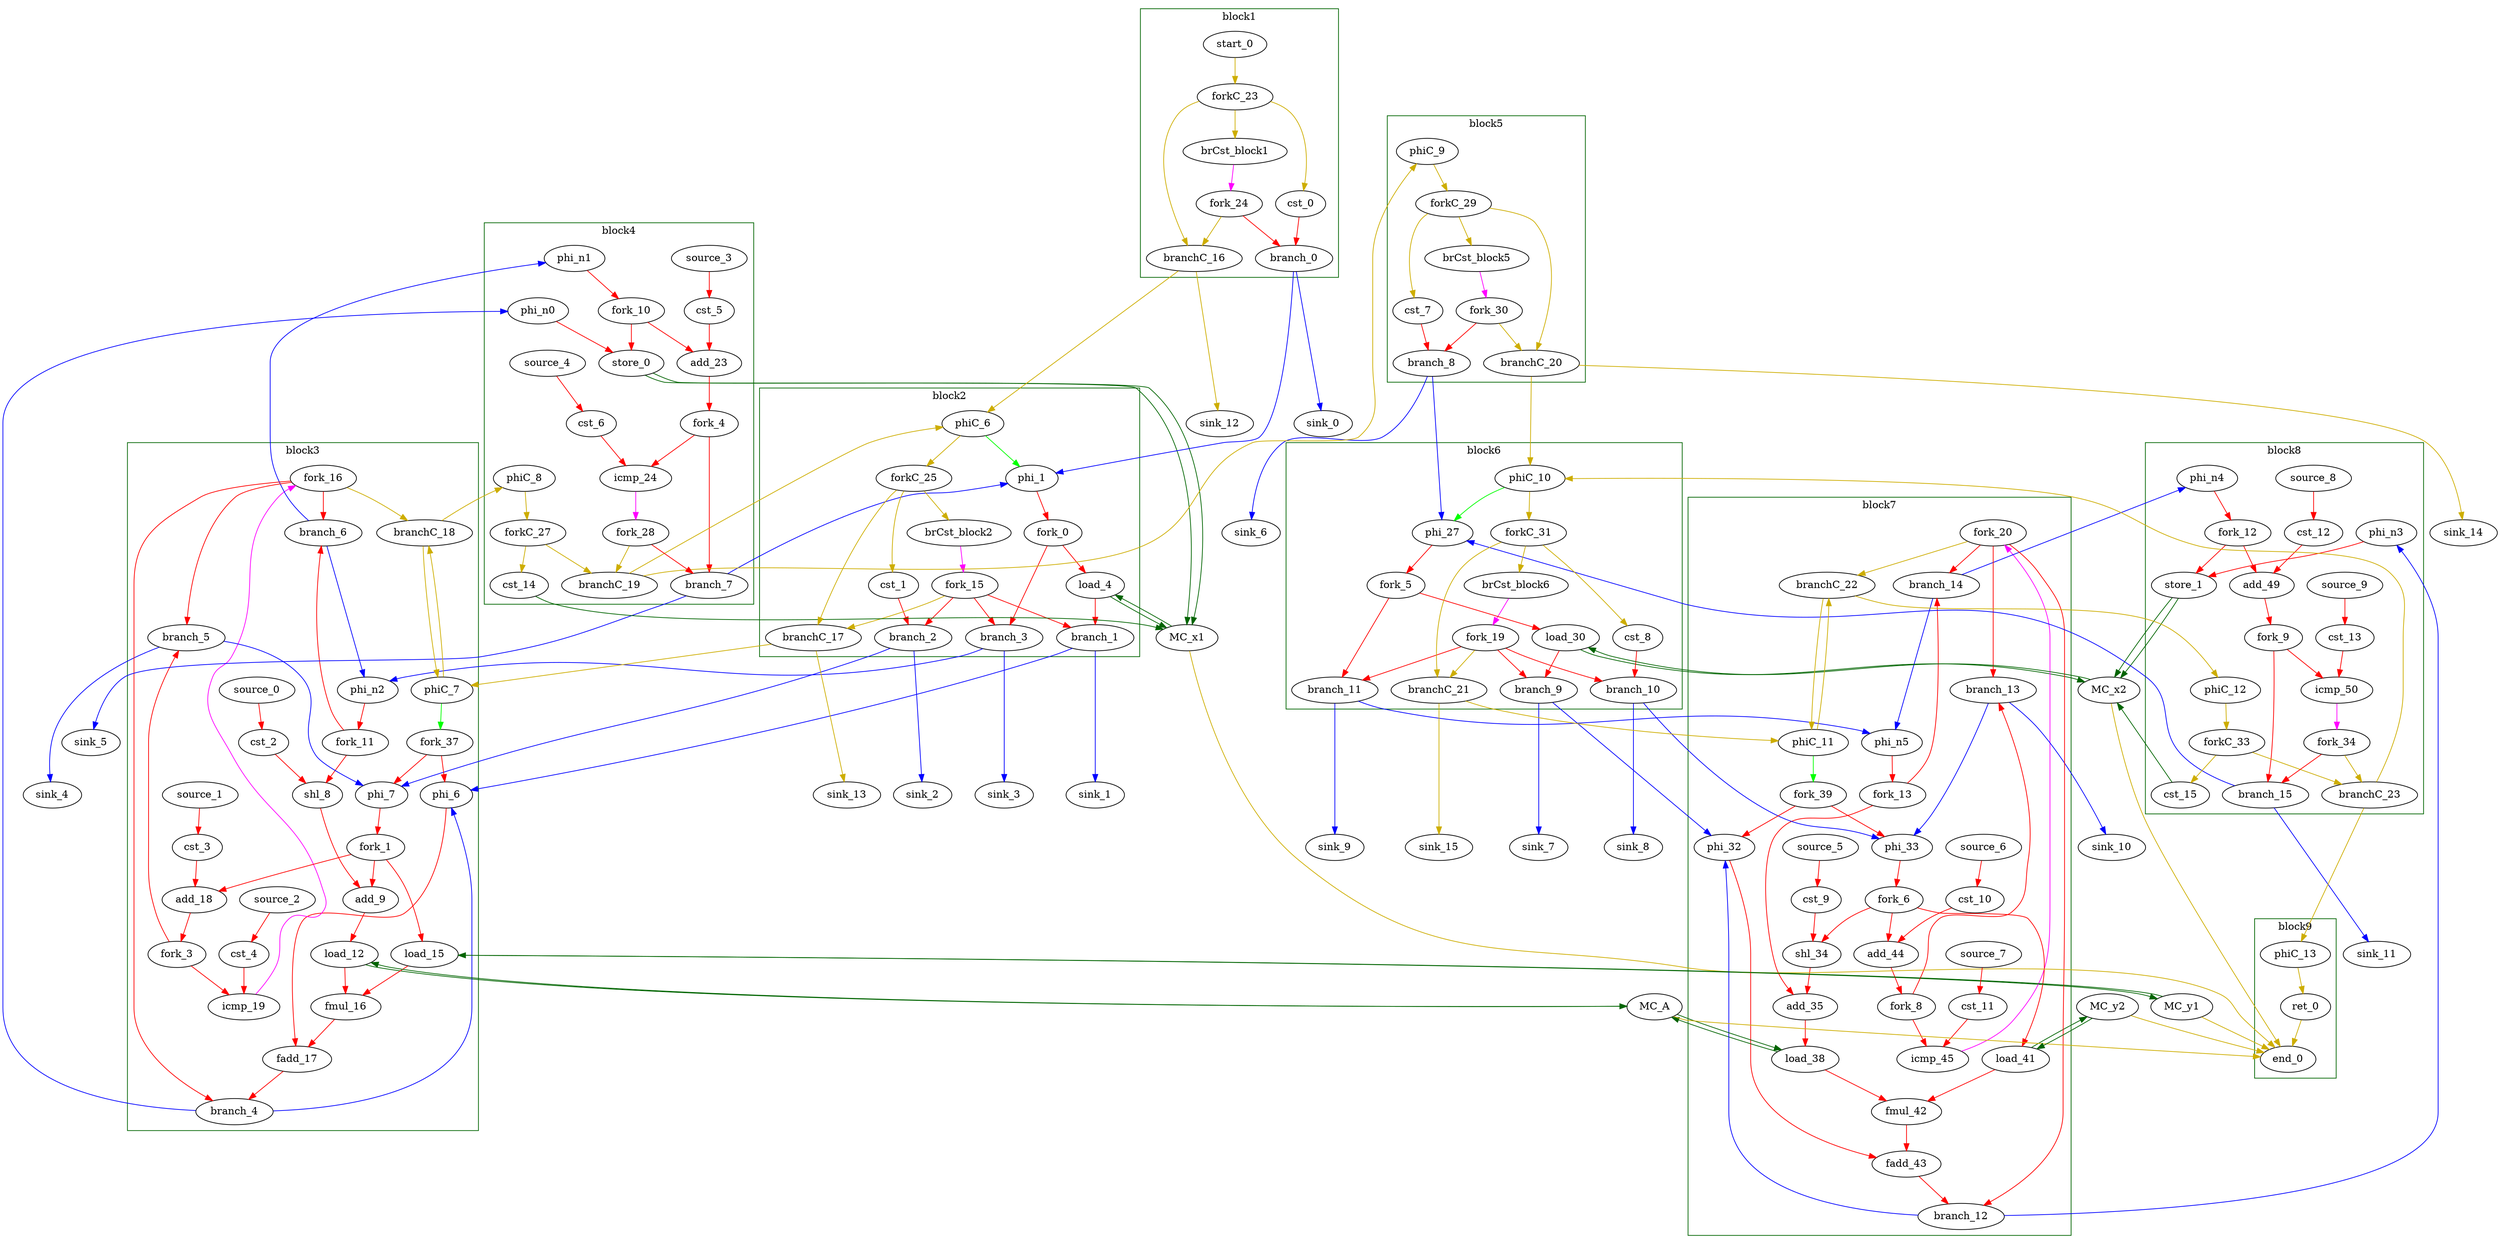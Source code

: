 Digraph G {
	splines=spline;
//DHLS version: 0.1.1" [shape = "none" pos = "20,20!"]
		"brCst_block1" [type = "Constant", bbID= 1, in = "in1:1", out = "out1:1", value = "0x1"];
		"cst_0" [type = "Constant", bbID= 1, in = "in1:1", out = "out1:1", value = "0x00000000"];
		"phi_1" [type = "Mux", bbID= 2, in = "in1?:1 in2:6 in3:6 ", out = "out1:6", delay=1.397];
		"load_4" [type = "Operator", bbID= 2, op = "mc_load_op", bbID= 2, portId= 0, in = "in1:32 in2:6 ", out = "out1:32 out2:6 ", delay=1.412, latency=2, II=1];
		"brCst_block2" [type = "Constant", bbID= 2, in = "in1:1", out = "out1:1", value = "0x1"];
		"phi_6" [type = "Mux", bbID= 3, in = "in1?:1 in2:32 in3:32 ", out = "out1:32", delay=1.397];
		"cst_1" [type = "Constant", bbID= 2, in = "in1:1", out = "out1:1", value = "0x00000000"];
		"phi_7" [type = "Mux", bbID= 3, in = "in1?:1 in2:6 in3:6 ", out = "out1:6", delay=1.397];
		"cst_2" [type = "Constant", bbID= 3, in = "in1:3", out = "out1:3", value = "0x00000005"];
		"shl_8" [type = "Operator", bbID= 3, op = "shl_op", in = "in1:11 in2:11 ", out = "out1:11 ", delay=0.000, latency=0, II=1];
		"add_9" [type = "Operator", bbID= 3, op = "add_op", in = "in1:12 in2:12 ", out = "out1:12 ", delay=2.287, latency=0, II=1];
		"load_12" [type = "Operator", bbID= 3, op = "mc_load_op", bbID= 3, portId= 0, in = "in1:32 in2:12 ", out = "out1:32 out2:12 ", delay=1.412, latency=2, II=1];
		"load_15" [type = "Operator", bbID= 3, op = "mc_load_op", bbID= 3, portId= 0, in = "in1:32 in2:6 ", out = "out1:32 out2:6 ", delay=1.412, latency=2, II=1];
		"fmul_16" [type = "Operator", bbID= 3, op = "fmul_op", in = "in1:32 in2:32 ", out = "out1:32 ", delay=0.000, latency=6, II=1];
		"fadd_17" [type = "Operator", bbID= 3, op = "fadd_op", in = "in1:32 in2:32 ", out = "out1:32 ", delay=0.000, latency=10, II=1];
		"cst_3" [type = "Constant", bbID= 3, in = "in1:1", out = "out1:1", value = "0x00000001"];
		"add_18" [type = "Operator", bbID= 3, op = "add_op", in = "in1:6 in2:6 ", out = "out1:6 ", delay=2.287, latency=0, II=1];
		"cst_4" [type = "Constant", bbID= 3, in = "in1:6", out = "out1:6", value = "0x00000020"];
		"icmp_19" [type = "Operator", bbID= 3, op = "icmp_ult_op", in = "in1:6 in2:6 ", out = "out1:1 ", delay=1.907, latency=0, II=1];
		"store_0" [type = "Operator", bbID= 4, op = "mc_store_op", bbID= 4, portId= 0, in = "in1:32 in2:6 ", out = "out1:32 out2:6 ", delay=0.672, latency=0, II=1];
		"cst_5" [type = "Constant", bbID= 4, in = "in1:1", out = "out1:1", value = "0x00000001"];
		"add_23" [type = "Operator", bbID= 4, op = "add_op", in = "in1:6 in2:6 ", out = "out1:6 ", delay=2.287, latency=0, II=1];
		"cst_6" [type = "Constant", bbID= 4, in = "in1:6", out = "out1:6", value = "0x00000020"];
		"icmp_24" [type = "Operator", bbID= 4, op = "icmp_ult_op", in = "in1:6 in2:6 ", out = "out1:1 ", delay=1.907, latency=0, II=1];
		"brCst_block5" [type = "Constant", bbID= 5, in = "in1:1", out = "out1:1", value = "0x1"];
		"cst_7" [type = "Constant", bbID= 5, in = "in1:1", out = "out1:1", value = "0x00000000"];
		"phi_27" [type = "Mux", bbID= 6, in = "in1?:1 in2:6 in3:6 ", out = "out1:6", delay=1.397];
		"load_30" [type = "Operator", bbID= 6, op = "mc_load_op", bbID= 6, portId= 0, in = "in1:32 in2:6 ", out = "out1:32 out2:6 ", delay=1.412, latency=2, II=1];
		"brCst_block6" [type = "Constant", bbID= 6, in = "in1:1", out = "out1:1", value = "0x1"];
		"phi_32" [type = "Mux", bbID= 7, in = "in1?:1 in2:32 in3:32 ", out = "out1:32", delay=1.397];
		"cst_8" [type = "Constant", bbID= 6, in = "in1:1", out = "out1:1", value = "0x00000000"];
		"phi_33" [type = "Mux", bbID= 7, in = "in1?:1 in2:6 in3:6 ", out = "out1:6", delay=1.397];
		"cst_9" [type = "Constant", bbID= 7, in = "in1:3", out = "out1:3", value = "0x00000005"];
		"shl_34" [type = "Operator", bbID= 7, op = "shl_op", in = "in1:11 in2:11 ", out = "out1:11 ", delay=0.000, latency=0, II=1];
		"add_35" [type = "Operator", bbID= 7, op = "add_op", in = "in1:12 in2:12 ", out = "out1:12 ", delay=2.287, latency=0, II=1];
		"load_38" [type = "Operator", bbID= 7, op = "mc_load_op", bbID= 7, portId= 1, in = "in1:32 in2:12 ", out = "out1:32 out2:12 ", delay=1.412, latency=2, II=1];
		"load_41" [type = "Operator", bbID= 7, op = "mc_load_op", bbID= 7, portId= 0, in = "in1:32 in2:6 ", out = "out1:32 out2:6 ", delay=1.412, latency=2, II=1];
		"fmul_42" [type = "Operator", bbID= 7, op = "fmul_op", in = "in1:32 in2:32 ", out = "out1:32 ", delay=0.000, latency=6, II=1];
		"fadd_43" [type = "Operator", bbID= 7, op = "fadd_op", in = "in1:32 in2:32 ", out = "out1:32 ", delay=0.000, latency=10, II=1];
		"cst_10" [type = "Constant", bbID= 7, in = "in1:1", out = "out1:1", value = "0x00000001"];
		"add_44" [type = "Operator", bbID= 7, op = "add_op", in = "in1:6 in2:6 ", out = "out1:6 ", delay=2.287, latency=0, II=1];
		"cst_11" [type = "Constant", bbID= 7, in = "in1:6", out = "out1:6", value = "0x00000020"];
		"icmp_45" [type = "Operator", bbID= 7, op = "icmp_ult_op", in = "in1:6 in2:6 ", out = "out1:1 ", delay=1.907, latency=0, II=1];
		"store_1" [type = "Operator", bbID= 8, op = "mc_store_op", bbID= 8, portId= 0, in = "in1:32 in2:6 ", out = "out1:32 out2:6 ", delay=0.672, latency=0, II=1];
		"cst_12" [type = "Constant", bbID= 8, in = "in1:1", out = "out1:1", value = "0x00000001"];
		"add_49" [type = "Operator", bbID= 8, op = "add_op", in = "in1:6 in2:6 ", out = "out1:6 ", delay=2.287, latency=0, II=1];
		"cst_13" [type = "Constant", bbID= 8, in = "in1:6", out = "out1:6", value = "0x00000020"];
		"icmp_50" [type = "Operator", bbID= 8, op = "icmp_ult_op", in = "in1:6 in2:6 ", out = "out1:1 ", delay=1.907, latency=0, II=1];
		"ret_0" [type = "Operator", bbID= 9, op = "ret_op", in = "in1:0 ", out = "out1:0 ", delay=0.000, latency=0, II=1];
		"phi_n0" [type = "Merge", bbID= 4, in = "in1:32 ", out = "out1:32", delay=0.000];
		"phi_n1" [type = "Merge", bbID= 4, in = "in1:6 ", out = "out1:6", delay=0.000];
		"phi_n2" [type = "Merge", bbID= 3, in = "in1:6 in2:6 ", out = "out1:6", delay=1.397];
		"phi_n3" [type = "Merge", bbID= 8, in = "in1:32 ", out = "out1:32", delay=0.000];
		"phi_n4" [type = "Merge", bbID= 8, in = "in1:6 ", out = "out1:6", delay=0.000];
		"phi_n5" [type = "Merge", bbID= 7, in = "in1:6 in2:6 ", out = "out1:6", delay=1.397];
		"fork_0" [type = "Fork", bbID= 2, in = "in1:6", out = "out1:6 out2:6 "];
		"fork_1" [type = "Fork", bbID= 3, in = "in1:6", out = "out1:6 out2:6 out3:6 "];
		"fork_3" [type = "Fork", bbID= 3, in = "in1:6", out = "out1:6 out2:6 "];
		"fork_4" [type = "Fork", bbID= 4, in = "in1:6", out = "out1:6 out2:6 "];
		"fork_5" [type = "Fork", bbID= 6, in = "in1:6", out = "out1:6 out2:6 "];
		"fork_6" [type = "Fork", bbID= 7, in = "in1:6", out = "out1:6 out2:6 out3:6 "];
		"fork_8" [type = "Fork", bbID= 7, in = "in1:6", out = "out1:6 out2:6 "];
		"fork_9" [type = "Fork", bbID= 8, in = "in1:6", out = "out1:6 out2:6 "];
		"fork_10" [type = "Fork", bbID= 4, in = "in1:6", out = "out1:6 out2:6 "];
		"fork_11" [type = "Fork", bbID= 3, in = "in1:6", out = "out1:6 out2:6 "];
		"fork_12" [type = "Fork", bbID= 8, in = "in1:6", out = "out1:6 out2:6 "];
		"fork_13" [type = "Fork", bbID= 7, in = "in1:6", out = "out1:6 out2:6 "];
		"branch_0" [type = "Branch", bbID= 1,  in = "in1:1 in2?:1", out = "out1+:1 out2-:1"];
		"branch_1" [type = "Branch", bbID= 2,  in = "in1:32 in2?:1", out = "out1+:32 out2-:32"];
		"branch_2" [type = "Branch", bbID= 2,  in = "in1:1 in2?:1", out = "out1+:1 out2-:1"];
		"branch_3" [type = "Branch", bbID= 2,  in = "in1:6 in2?:1", out = "out1+:6 out2-:6"];
		"fork_15" [type = "Fork", bbID= 2, in = "in1:1", out = "out1:1 out2:1 out3:1 out4:1 "];
		"branch_4" [type = "Branch", bbID= 3,  in = "in1:32 in2?:1", out = "out1+:32 out2-:32"];
		"branch_5" [type = "Branch", bbID= 3,  in = "in1:6 in2?:1", out = "out1+:6 out2-:6"];
		"branch_6" [type = "Branch", bbID= 3,  in = "in1:6 in2?:1", out = "out1+:6 out2-:6"];
		"fork_16" [type = "Fork", bbID= 3, in = "in1:1", out = "out1:1 out2:1 out3:1 out4:1 "];
		"branch_7" [type = "Branch", bbID= 4,  in = "in1:6 in2?:1", out = "out1+:6 out2-:6"];
		"branch_8" [type = "Branch", bbID= 5,  in = "in1:1 in2?:1", out = "out1+:1 out2-:1"];
		"branch_9" [type = "Branch", bbID= 6,  in = "in1:32 in2?:1", out = "out1+:32 out2-:32"];
		"branch_10" [type = "Branch", bbID= 6,  in = "in1:1 in2?:1", out = "out1+:1 out2-:1"];
		"branch_11" [type = "Branch", bbID= 6,  in = "in1:6 in2?:1", out = "out1+:6 out2-:6"];
		"fork_19" [type = "Fork", bbID= 6, in = "in1:1", out = "out1:1 out2:1 out3:1 out4:1 "];
		"branch_12" [type = "Branch", bbID= 7,  in = "in1:32 in2?:1", out = "out1+:32 out2-:32"];
		"branch_13" [type = "Branch", bbID= 7,  in = "in1:6 in2?:1", out = "out1+:6 out2-:6"];
		"branch_14" [type = "Branch", bbID= 7,  in = "in1:6 in2?:1", out = "out1+:6 out2-:6"];
		"fork_20" [type = "Fork", bbID= 7, in = "in1:1", out = "out1:1 out2:1 out3:1 out4:1 "];
		"branch_15" [type = "Branch", bbID= 8,  in = "in1:6 in2?:1", out = "out1+:6 out2-:6"];
		"MC_x1" [type = "MC", bbID= 0, in = "in1:32*c0 in2:6*l0a in3:6*s0a in4:32*s0d ", out = "out1:32*l0d out2:0*e ", memory = "x1", bbcount = 1, ldcount = 1, stcount = 1];
		"MC_A" [type = "MC", bbID= 0, in = "in1:12*l0a in2:12*l1a ", out = "out1:32*l0d out2:32*l1d out3:0*e ", memory = "A", bbcount = 0, ldcount = 2, stcount = 0];
		"MC_y1" [type = "MC", bbID= 0, in = "in1:6*l0a ", out = "out1:32*l0d out2:0*e ", memory = "y1", bbcount = 0, ldcount = 1, stcount = 0];
		"cst_14" [type = "Constant", bbID= 4, in = "in1:1", out = "out1:1", value = "0x00000001"];
		"MC_x2" [type = "MC", bbID= 0, in = "in1:32*c0 in2:6*l0a in3:6*s0a in4:32*s0d ", out = "out1:32*l0d out2:0*e ", memory = "x2", bbcount = 1, ldcount = 1, stcount = 1];
		"MC_y2" [type = "MC", bbID= 0, in = "in1:6*l0a ", out = "out1:32*l0d out2:0*e ", memory = "y2", bbcount = 0, ldcount = 1, stcount = 0];
		"cst_15" [type = "Constant", bbID= 8, in = "in1:1", out = "out1:1", value = "0x00000001"];
		"end_0" [type = "Exit", bbID= 0, in = "in1:0*e in2:0*e in3:0*e in4:0*e in5:0*e in6:0 ", out = "out1:0"];
		"start_0" [type = "Entry", control= "true", bbID= 1, in = "in1:0", out = "out1:0"];
		"forkC_23" [type = "Fork", bbID= 1, in = "in1:0", out = "out1:0 out2:0 out3:0 "];
		"branchC_16" [type = "Branch", bbID= 1,  in = "in1:0 in2?:1", out = "out1+:0 out2-:0"];
		"fork_24" [type = "Fork", bbID= 1, in = "in1:1", out = "out1:1 out2:1 "];
		"phiC_6" [type = "CntrlMerge", bbID= 2, in = "in1:0 in2:0 ", out = "out1:0 out2?:1", delay=0.000];
		"forkC_25" [type = "Fork", bbID= 2, in = "in1:0", out = "out1:0 out2:0 out3:0 "];
		"branchC_17" [type = "Branch", bbID= 2,  in = "in1:0 in2?:1", out = "out1+:0 out2-:0"];
		"phiC_7" [type = "CntrlMerge", bbID= 3, in = "in1:0 in2:0 ", out = "out1:0 out2?:1", delay=0.000];
		"branchC_18" [type = "Branch", bbID= 3,  in = "in1:0 in2?:1", out = "out1+:0 out2-:0"];
		"phiC_8" [type = "Merge", bbID= 4, in = "in1:0 ", out = "out1:0", delay=0.000];
		"forkC_27" [type = "Fork", bbID= 4, in = "in1:0", out = "out1:0 out2:0 "];
		"branchC_19" [type = "Branch", bbID= 4,  in = "in1:0 in2?:1", out = "out1+:0 out2-:0"];
		"fork_28" [type = "Fork", bbID= 4, in = "in1:1", out = "out1:1 out2:1 "];
		"phiC_9" [type = "Merge", bbID= 5, in = "in1:0 ", out = "out1:0", delay=0.000];
		"forkC_29" [type = "Fork", bbID= 5, in = "in1:0", out = "out1:0 out2:0 out3:0 "];
		"branchC_20" [type = "Branch", bbID= 5,  in = "in1:0 in2?:1", out = "out1+:0 out2-:0"];
		"fork_30" [type = "Fork", bbID= 5, in = "in1:1", out = "out1:1 out2:1 "];
		"phiC_10" [type = "CntrlMerge", bbID= 6, in = "in1:0 in2:0 ", out = "out1:0 out2?:1", delay=0.000];
		"forkC_31" [type = "Fork", bbID= 6, in = "in1:0", out = "out1:0 out2:0 out3:0 "];
		"branchC_21" [type = "Branch", bbID= 6,  in = "in1:0 in2?:1", out = "out1+:0 out2-:0"];
		"phiC_11" [type = "CntrlMerge", bbID= 7, in = "in1:0 in2:0 ", out = "out1:0 out2?:1", delay=0.000];
		"branchC_22" [type = "Branch", bbID= 7,  in = "in1:0 in2?:1", out = "out1+:0 out2-:0"];
		"phiC_12" [type = "Merge", bbID= 8, in = "in1:0 ", out = "out1:0", delay=0.000];
		"forkC_33" [type = "Fork", bbID= 8, in = "in1:0", out = "out1:0 out2:0 "];
		"branchC_23" [type = "Branch", bbID= 8,  in = "in1:0 in2?:1", out = "out1+:0 out2-:0"];
		"fork_34" [type = "Fork", bbID= 8, in = "in1:1", out = "out1:1 out2:1 "];
		"phiC_13" [type = "Merge", bbID= 9, in = "in1:0 ", out = "out1:0", delay=0.000];
		"sink_0" [type = "Sink", bbID= 0, in = "in1:1"];
		"sink_1" [type = "Sink", bbID= 0, in = "in1:32"];
		"sink_2" [type = "Sink", bbID= 0, in = "in1:1"];
		"sink_3" [type = "Sink", bbID= 0, in = "in1:6"];
		"sink_4" [type = "Sink", bbID= 0, in = "in1:6"];
		"sink_5" [type = "Sink", bbID= 0, in = "in1:6"];
		"sink_6" [type = "Sink", bbID= 0, in = "in1:1"];
		"sink_7" [type = "Sink", bbID= 0, in = "in1:32"];
		"sink_8" [type = "Sink", bbID= 0, in = "in1:1"];
		"sink_9" [type = "Sink", bbID= 0, in = "in1:6"];
		"sink_10" [type = "Sink", bbID= 0, in = "in1:6"];
		"sink_11" [type = "Sink", bbID= 0, in = "in1:6"];
		"sink_12" [type = "Sink", bbID= 0, in = "in1:0"];
		"sink_13" [type = "Sink", bbID= 0, in = "in1:0"];
		"sink_14" [type = "Sink", bbID= 0, in = "in1:0"];
		"sink_15" [type = "Sink", bbID= 0, in = "in1:0"];
		"source_0" [type = "Source", bbID= 3, out = "out1:3"];
		"source_1" [type = "Source", bbID= 3, out = "out1:1"];
		"source_2" [type = "Source", bbID= 3, out = "out1:6"];
		"source_3" [type = "Source", bbID= 4, out = "out1:1"];
		"source_4" [type = "Source", bbID= 4, out = "out1:6"];
		"source_5" [type = "Source", bbID= 7, out = "out1:3"];
		"source_6" [type = "Source", bbID= 7, out = "out1:1"];
		"source_7" [type = "Source", bbID= 7, out = "out1:6"];
		"source_8" [type = "Source", bbID= 8, out = "out1:1"];
		"source_9" [type = "Source", bbID= 8, out = "out1:6"];
		"fork_37" [type = "Fork", bbID= 3, in = "in1:1", out = "out1:1 out2:1 "];
		"fork_39" [type = "Fork", bbID= 7, in = "in1:1", out = "out1:1 out2:1 "];
		"load_4" -> "MC_x1" [color = "darkgreen", mem_address = "true", from = "out2", to = "in2"];
		"MC_x1" -> "load_4" [color = "darkgreen", mem_address = "false", from = "out1", to = "in1"];
		"load_12" -> "MC_A" [color = "darkgreen", mem_address = "true", from = "out2", to = "in1"];
		"MC_A" -> "load_12" [color = "darkgreen", mem_address = "false", from = "out1", to = "in1"];
		"load_15" -> "MC_y1" [color = "darkgreen", mem_address = "true", from = "out2", to = "in1"];
		"MC_y1" -> "load_15" [color = "darkgreen", mem_address = "false", from = "out1", to = "in1"];
		"store_0" -> "MC_x1" [color = "darkgreen", mem_address = "true", from = "out2", to = "in3"];
		"store_0" -> "MC_x1" [color = "darkgreen", mem_address = "false", from = "out1", to = "in4"];
		"load_30" -> "MC_x2" [color = "darkgreen", mem_address = "true", from = "out2", to = "in2"];
		"MC_x2" -> "load_30" [color = "darkgreen", mem_address = "false", from = "out1", to = "in1"];
		"load_38" -> "MC_A" [color = "darkgreen", mem_address = "true", from = "out2", to = "in2"];
		"MC_A" -> "load_38" [color = "darkgreen", mem_address = "false", from = "out2", to = "in1"];
		"load_41" -> "MC_y2" [color = "darkgreen", mem_address = "true", from = "out2", to = "in1"];
		"MC_y2" -> "load_41" [color = "darkgreen", mem_address = "false", from = "out1", to = "in1"];
		"store_1" -> "MC_x2" [color = "darkgreen", mem_address = "true", from = "out2", to = "in3"];
		"store_1" -> "MC_x2" [color = "darkgreen", mem_address = "false", from = "out1", to = "in4"];
		"cst_14" -> "MC_x1" [color = "darkgreen", from = "out1", to = "in1"];
		"MC_x1" -> "end_0" [color = "gold3", from = "out2", to = "in1"];
		"MC_A" -> "end_0" [color = "gold3", from = "out3", to = "in2"];
		"MC_y1" -> "end_0" [color = "gold3", from = "out2", to = "in3"];
		"cst_15" -> "MC_x2" [color = "darkgreen", from = "out1", to = "in1"];
		"MC_x2" -> "end_0" [color = "gold3", from = "out2", to = "in4"];
		"MC_y2" -> "end_0" [color = "gold3", from = "out2", to = "in5"];
	subgraph cluster_0 {
	color = "darkgreen";
		label = "block1";
		"brCst_block1" -> "fork_24" [color = "magenta", from = "out1", to = "in1"];
		"cst_0" -> "branch_0" [color = "red", from = "out1", to = "in1"];
		"start_0" -> "forkC_23" [color = "gold3", from = "out1", to = "in1"];
		"forkC_23" -> "cst_0" [color = "gold3", from = "out1", to = "in1"];
		"forkC_23" -> "branchC_16" [color = "gold3", from = "out2", to = "in1"];
		"forkC_23" -> "brCst_block1" [color = "gold3", from = "out3", to = "in1"];
		"fork_24" -> "branch_0" [color = "red", from = "out1", to = "in2"];
		"fork_24" -> "branchC_16" [color = "gold3", from = "out2", to = "in2"];
	}
		"branch_0" -> "phi_1" [color = "blue", minlen = 3, from = "out1", to = "in2"];
		"branch_0" -> "sink_0" [color = "blue", minlen = 3, from = "out2", to = "in1"];
		"branchC_16" -> "phiC_6" [color = "gold3", minlen = 3, from = "out1", to = "in1"];
		"branchC_16" -> "sink_12" [color = "gold3", minlen = 3, from = "out2", to = "in1"];
	subgraph cluster_1 {
	color = "darkgreen";
		label = "block2";
		"phi_1" -> "fork_0" [color = "red", from = "out1", to = "in1"];
		"load_4" -> "branch_1" [color = "red", from = "out1", to = "in1"];
		"brCst_block2" -> "fork_15" [color = "magenta", from = "out1", to = "in1"];
		"cst_1" -> "branch_2" [color = "red", from = "out1", to = "in1"];
		"fork_0" -> "load_4" [color = "red", from = "out1", to = "in2"];
		"fork_0" -> "branch_3" [color = "red", from = "out2", to = "in1"];
		"fork_15" -> "branch_3" [color = "red", from = "out1", to = "in2"];
		"fork_15" -> "branch_2" [color = "red", from = "out2", to = "in2"];
		"fork_15" -> "branch_1" [color = "red", from = "out3", to = "in2"];
		"fork_15" -> "branchC_17" [color = "gold3", from = "out4", to = "in2"];
		"phiC_6" -> "phi_1" [color = "green", from = "out2", to = "in1"];
		"phiC_6" -> "forkC_25" [color = "gold3", from = "out1", to = "in1"];
		"forkC_25" -> "cst_1" [color = "gold3", from = "out1", to = "in1"];
		"forkC_25" -> "branchC_17" [color = "gold3", from = "out2", to = "in1"];
		"forkC_25" -> "brCst_block2" [color = "gold3", from = "out3", to = "in1"];
	}
		"branch_1" -> "phi_6" [color = "blue", minlen = 3, from = "out1", to = "in2"];
		"branch_1" -> "sink_1" [color = "blue", minlen = 3, from = "out2", to = "in1"];
		"branch_2" -> "phi_7" [color = "blue", minlen = 3, from = "out1", to = "in2"];
		"branch_2" -> "sink_2" [color = "blue", minlen = 3, from = "out2", to = "in1"];
		"branch_3" -> "phi_n2" [color = "blue", minlen = 3, from = "out1", to = "in1"];
		"branch_3" -> "sink_3" [color = "blue", minlen = 3, from = "out2", to = "in1"];
		"branchC_17" -> "phiC_7" [color = "gold3", minlen = 3, from = "out1", to = "in1"];
		"branchC_17" -> "sink_13" [color = "gold3", minlen = 3, from = "out2", to = "in1"];
	subgraph cluster_2 {
	color = "darkgreen";
		label = "block3";
		"phi_6" -> "fadd_17" [color = "red", from = "out1", to = "in1"];
		"phi_7" -> "fork_1" [color = "red", from = "out1", to = "in1"];
		"cst_2" -> "shl_8" [color = "red", from = "out1", to = "in2"];
		"shl_8" -> "add_9" [color = "red", from = "out1", to = "in1"];
		"add_9" -> "load_12" [color = "red", from = "out1", to = "in2"];
		"load_12" -> "fmul_16" [color = "red", from = "out1", to = "in1"];
		"load_15" -> "fmul_16" [color = "red", from = "out1", to = "in2"];
		"fmul_16" -> "fadd_17" [color = "red", from = "out1", to = "in2"];
		"fadd_17" -> "branch_4" [color = "red", from = "out1", to = "in1"];
		"cst_3" -> "add_18" [color = "red", from = "out1", to = "in2"];
		"add_18" -> "fork_3" [color = "red", from = "out1", to = "in1"];
		"cst_4" -> "icmp_19" [color = "red", from = "out1", to = "in2"];
		"icmp_19" -> "fork_16" [color = "magenta", from = "out1", to = "in1"];
		"phi_n2" -> "fork_11" [color = "red", from = "out1", to = "in1"];
		"fork_1" -> "add_9" [color = "red", from = "out1", to = "in2"];
		"fork_1" -> "add_18" [color = "red", from = "out2", to = "in1"];
		"fork_1" -> "load_15" [color = "red", from = "out3", to = "in2"];
		"fork_3" -> "icmp_19" [color = "red", from = "out1", to = "in1"];
		"fork_3" -> "branch_5" [color = "red", from = "out2", to = "in1"];
		"fork_11" -> "shl_8" [color = "red", from = "out1", to = "in1"];
		"fork_11" -> "branch_6" [color = "red", from = "out2", to = "in1"];
		"fork_16" -> "branch_6" [color = "red", from = "out1", to = "in2"];
		"fork_16" -> "branch_5" [color = "red", from = "out2", to = "in2"];
		"fork_16" -> "branch_4" [color = "red", from = "out3", to = "in2"];
		"fork_16" -> "branchC_18" [color = "gold3", from = "out4", to = "in2"];
		"phiC_7" -> "fork_37" [color = "green", from = "out2", to = "in1"];
		"phiC_7" -> "branchC_18" [color = "gold3", from = "out1", to = "in1"];
		"source_0" -> "cst_2" [color = "red", from = "out1", to = "in1"];
		"source_1" -> "cst_3" [color = "red", from = "out1", to = "in1"];
		"source_2" -> "cst_4" [color = "red", from = "out1", to = "in1"];
		"fork_37" -> "phi_6" [color = "red", from = "out1", to = "in1"];
		"fork_37" -> "phi_7" [color = "red", from = "out2", to = "in1"];
	}
		"branch_4" -> "phi_6" [color = "blue", minlen = 3, from = "out1", to = "in3"];
		"branch_4" -> "phi_n0" [color = "blue", minlen = 3, from = "out2", to = "in1"];
		"branch_5" -> "phi_7" [color = "blue", minlen = 3, from = "out1", to = "in3"];
		"branch_5" -> "sink_4" [color = "blue", minlen = 3, from = "out2", to = "in1"];
		"branch_6" -> "phi_n2" [color = "blue", minlen = 3, from = "out1", to = "in2"];
		"branch_6" -> "phi_n1" [color = "blue", minlen = 3, from = "out2", to = "in1"];
		"branchC_18" -> "phiC_7" [color = "gold3", minlen = 3, from = "out1", to = "in2"];
		"branchC_18" -> "phiC_8" [color = "gold3", minlen = 3, from = "out2", to = "in1"];
	subgraph cluster_3 {
	color = "darkgreen";
		label = "block4";
		"cst_5" -> "add_23" [color = "red", from = "out1", to = "in2"];
		"add_23" -> "fork_4" [color = "red", from = "out1", to = "in1"];
		"cst_6" -> "icmp_24" [color = "red", from = "out1", to = "in2"];
		"icmp_24" -> "fork_28" [color = "magenta", from = "out1", to = "in1"];
		"phi_n0" -> "store_0" [color = "red", from = "out1", to = "in1"];
		"phi_n1" -> "fork_10" [color = "red", from = "out1", to = "in1"];
		"fork_4" -> "icmp_24" [color = "red", from = "out1", to = "in1"];
		"fork_4" -> "branch_7" [color = "red", from = "out2", to = "in1"];
		"fork_10" -> "store_0" [color = "red", from = "out1", to = "in2"];
		"fork_10" -> "add_23" [color = "red", from = "out2", to = "in1"];
		"phiC_8" -> "forkC_27" [color = "gold3", from = "out1", to = "in1"];
		"forkC_27" -> "cst_14" [color = "gold3", from = "out1", to = "in1"];
		"forkC_27" -> "branchC_19" [color = "gold3", from = "out2", to = "in1"];
		"fork_28" -> "branch_7" [color = "red", from = "out1", to = "in2"];
		"fork_28" -> "branchC_19" [color = "gold3", from = "out2", to = "in2"];
		"source_3" -> "cst_5" [color = "red", from = "out1", to = "in1"];
		"source_4" -> "cst_6" [color = "red", from = "out1", to = "in1"];
	}
		"branch_7" -> "phi_1" [color = "blue", minlen = 3, from = "out1", to = "in3"];
		"branch_7" -> "sink_5" [color = "blue", minlen = 3, from = "out2", to = "in1"];
		"branchC_19" -> "phiC_6" [color = "gold3", minlen = 3, from = "out1", to = "in2"];
		"branchC_19" -> "phiC_9" [color = "gold3", minlen = 3, from = "out2", to = "in1"];
	subgraph cluster_4 {
	color = "darkgreen";
		label = "block5";
		"brCst_block5" -> "fork_30" [color = "magenta", from = "out1", to = "in1"];
		"cst_7" -> "branch_8" [color = "red", from = "out1", to = "in1"];
		"phiC_9" -> "forkC_29" [color = "gold3", from = "out1", to = "in1"];
		"forkC_29" -> "cst_7" [color = "gold3", from = "out1", to = "in1"];
		"forkC_29" -> "branchC_20" [color = "gold3", from = "out2", to = "in1"];
		"forkC_29" -> "brCst_block5" [color = "gold3", from = "out3", to = "in1"];
		"fork_30" -> "branch_8" [color = "red", from = "out1", to = "in2"];
		"fork_30" -> "branchC_20" [color = "gold3", from = "out2", to = "in2"];
	}
		"branch_8" -> "phi_27" [color = "blue", minlen = 3, from = "out1", to = "in2"];
		"branch_8" -> "sink_6" [color = "blue", minlen = 3, from = "out2", to = "in1"];
		"branchC_20" -> "phiC_10" [color = "gold3", minlen = 3, from = "out1", to = "in1"];
		"branchC_20" -> "sink_14" [color = "gold3", minlen = 3, from = "out2", to = "in1"];
	subgraph cluster_5 {
	color = "darkgreen";
		label = "block6";
		"phi_27" -> "fork_5" [color = "red", from = "out1", to = "in1"];
		"load_30" -> "branch_9" [color = "red", from = "out1", to = "in1"];
		"brCst_block6" -> "fork_19" [color = "magenta", from = "out1", to = "in1"];
		"cst_8" -> "branch_10" [color = "red", from = "out1", to = "in1"];
		"fork_5" -> "load_30" [color = "red", from = "out1", to = "in2"];
		"fork_5" -> "branch_11" [color = "red", from = "out2", to = "in1"];
		"fork_19" -> "branch_11" [color = "red", from = "out1", to = "in2"];
		"fork_19" -> "branch_10" [color = "red", from = "out2", to = "in2"];
		"fork_19" -> "branch_9" [color = "red", from = "out3", to = "in2"];
		"fork_19" -> "branchC_21" [color = "gold3", from = "out4", to = "in2"];
		"phiC_10" -> "phi_27" [color = "green", from = "out2", to = "in1"];
		"phiC_10" -> "forkC_31" [color = "gold3", from = "out1", to = "in1"];
		"forkC_31" -> "cst_8" [color = "gold3", from = "out1", to = "in1"];
		"forkC_31" -> "branchC_21" [color = "gold3", from = "out2", to = "in1"];
		"forkC_31" -> "brCst_block6" [color = "gold3", from = "out3", to = "in1"];
	}
		"branch_9" -> "phi_32" [color = "blue", minlen = 3, from = "out1", to = "in2"];
		"branch_9" -> "sink_7" [color = "blue", minlen = 3, from = "out2", to = "in1"];
		"branch_10" -> "phi_33" [color = "blue", minlen = 3, from = "out1", to = "in2"];
		"branch_10" -> "sink_8" [color = "blue", minlen = 3, from = "out2", to = "in1"];
		"branch_11" -> "phi_n5" [color = "blue", minlen = 3, from = "out1", to = "in1"];
		"branch_11" -> "sink_9" [color = "blue", minlen = 3, from = "out2", to = "in1"];
		"branchC_21" -> "phiC_11" [color = "gold3", minlen = 3, from = "out1", to = "in1"];
		"branchC_21" -> "sink_15" [color = "gold3", minlen = 3, from = "out2", to = "in1"];
	subgraph cluster_6 {
	color = "darkgreen";
		label = "block7";
		"phi_32" -> "fadd_43" [color = "red", from = "out1", to = "in1"];
		"phi_33" -> "fork_6" [color = "red", from = "out1", to = "in1"];
		"cst_9" -> "shl_34" [color = "red", from = "out1", to = "in2"];
		"shl_34" -> "add_35" [color = "red", from = "out1", to = "in1"];
		"add_35" -> "load_38" [color = "red", from = "out1", to = "in2"];
		"load_38" -> "fmul_42" [color = "red", from = "out1", to = "in1"];
		"load_41" -> "fmul_42" [color = "red", from = "out1", to = "in2"];
		"fmul_42" -> "fadd_43" [color = "red", from = "out1", to = "in2"];
		"fadd_43" -> "branch_12" [color = "red", from = "out1", to = "in1"];
		"cst_10" -> "add_44" [color = "red", from = "out1", to = "in2"];
		"add_44" -> "fork_8" [color = "red", from = "out1", to = "in1"];
		"cst_11" -> "icmp_45" [color = "red", from = "out1", to = "in2"];
		"icmp_45" -> "fork_20" [color = "magenta", from = "out1", to = "in1"];
		"phi_n5" -> "fork_13" [color = "red", from = "out1", to = "in1"];
		"fork_6" -> "shl_34" [color = "red", from = "out1", to = "in1"];
		"fork_6" -> "add_44" [color = "red", from = "out2", to = "in1"];
		"fork_6" -> "load_41" [color = "red", from = "out3", to = "in2"];
		"fork_8" -> "icmp_45" [color = "red", from = "out1", to = "in1"];
		"fork_8" -> "branch_13" [color = "red", from = "out2", to = "in1"];
		"fork_13" -> "add_35" [color = "red", from = "out1", to = "in2"];
		"fork_13" -> "branch_14" [color = "red", from = "out2", to = "in1"];
		"fork_20" -> "branch_14" [color = "red", from = "out1", to = "in2"];
		"fork_20" -> "branch_13" [color = "red", from = "out2", to = "in2"];
		"fork_20" -> "branch_12" [color = "red", from = "out3", to = "in2"];
		"fork_20" -> "branchC_22" [color = "gold3", from = "out4", to = "in2"];
		"phiC_11" -> "fork_39" [color = "green", from = "out2", to = "in1"];
		"phiC_11" -> "branchC_22" [color = "gold3", from = "out1", to = "in1"];
		"source_5" -> "cst_9" [color = "red", from = "out1", to = "in1"];
		"source_6" -> "cst_10" [color = "red", from = "out1", to = "in1"];
		"source_7" -> "cst_11" [color = "red", from = "out1", to = "in1"];
		"fork_39" -> "phi_32" [color = "red", from = "out1", to = "in1"];
		"fork_39" -> "phi_33" [color = "red", from = "out2", to = "in1"];
	}
		"branch_12" -> "phi_32" [color = "blue", minlen = 3, from = "out1", to = "in3"];
		"branch_12" -> "phi_n3" [color = "blue", minlen = 3, from = "out2", to = "in1"];
		"branch_13" -> "phi_33" [color = "blue", minlen = 3, from = "out1", to = "in3"];
		"branch_13" -> "sink_10" [color = "blue", minlen = 3, from = "out2", to = "in1"];
		"branch_14" -> "phi_n5" [color = "blue", minlen = 3, from = "out1", to = "in2"];
		"branch_14" -> "phi_n4" [color = "blue", minlen = 3, from = "out2", to = "in1"];
		"branchC_22" -> "phiC_11" [color = "gold3", minlen = 3, from = "out1", to = "in2"];
		"branchC_22" -> "phiC_12" [color = "gold3", minlen = 3, from = "out2", to = "in1"];
	subgraph cluster_7 {
	color = "darkgreen";
		label = "block8";
		"cst_12" -> "add_49" [color = "red", from = "out1", to = "in2"];
		"add_49" -> "fork_9" [color = "red", from = "out1", to = "in1"];
		"cst_13" -> "icmp_50" [color = "red", from = "out1", to = "in2"];
		"icmp_50" -> "fork_34" [color = "magenta", from = "out1", to = "in1"];
		"phi_n3" -> "store_1" [color = "red", from = "out1", to = "in1"];
		"phi_n4" -> "fork_12" [color = "red", from = "out1", to = "in1"];
		"fork_9" -> "icmp_50" [color = "red", from = "out1", to = "in1"];
		"fork_9" -> "branch_15" [color = "red", from = "out2", to = "in1"];
		"fork_12" -> "store_1" [color = "red", from = "out1", to = "in2"];
		"fork_12" -> "add_49" [color = "red", from = "out2", to = "in1"];
		"phiC_12" -> "forkC_33" [color = "gold3", from = "out1", to = "in1"];
		"forkC_33" -> "cst_15" [color = "gold3", from = "out1", to = "in1"];
		"forkC_33" -> "branchC_23" [color = "gold3", from = "out2", to = "in1"];
		"fork_34" -> "branch_15" [color = "red", from = "out1", to = "in2"];
		"fork_34" -> "branchC_23" [color = "gold3", from = "out2", to = "in2"];
		"source_8" -> "cst_12" [color = "red", from = "out1", to = "in1"];
		"source_9" -> "cst_13" [color = "red", from = "out1", to = "in1"];
	}
		"branch_15" -> "phi_27" [color = "blue", minlen = 3, from = "out1", to = "in3"];
		"branch_15" -> "sink_11" [color = "blue", minlen = 3, from = "out2", to = "in1"];
		"branchC_23" -> "phiC_10" [color = "gold3", minlen = 3, from = "out1", to = "in2"];
		"branchC_23" -> "phiC_13" [color = "gold3", minlen = 3, from = "out2", to = "in1"];
	subgraph cluster_8 {
	color = "darkgreen";
		label = "block9";
		"ret_0" -> "end_0" [color = "gold3", from = "out1", to = "in6"];
		"phiC_13" -> "ret_0" [color = "gold3", from = "out1", to = "in1"];
	}
}